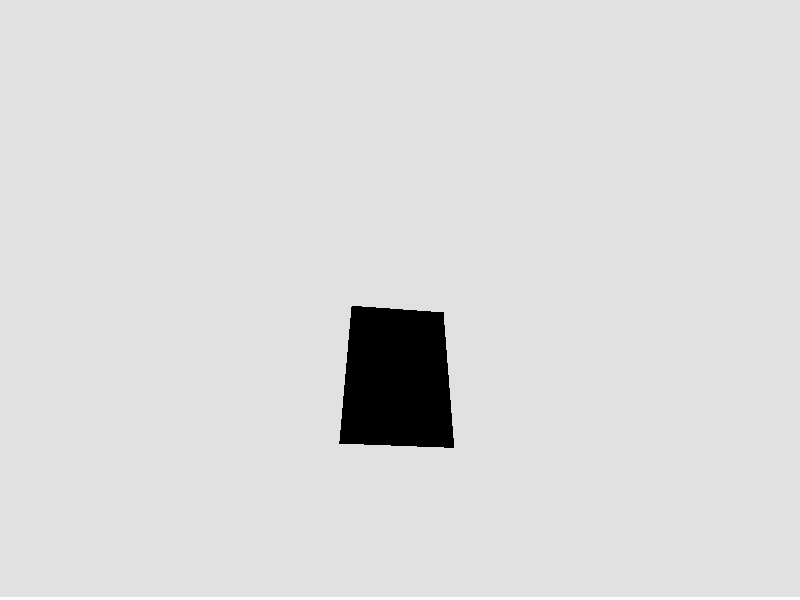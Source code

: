 #include "colors.inc" // Predifined colors.

// Camera declaration.
camera {
    location <-0.25, -1, -1> // Main camera location.
    //location <-5, 0, 5> // Helper outside camera location.
    angle 90 // Horizontal viewing angle, less than 180 degrees.
    look_at <0, 0.5, 1>
}

// Room box with the window.
difference {
    // Outer room box.
    box {
        <-1.1, -1.1, -1.1>, <1.1, 1.1, 1.1>
        pigment {
            color White
        }
    }
    // Inner room box to subtract.
    box {
        <-1, -1, -1>, <1, 1, 1>
        pigment {
            color Gray
        }
    }
    // Window box to subtract.
    box {
        <-0.3, -0.4, 0.9>, <0.3, 0.5, 1.2>
        pigment {
            color Gray
        }
    }    
}


// Helper light source.
light_source {
    <0, 0, 0>
    color White
}
